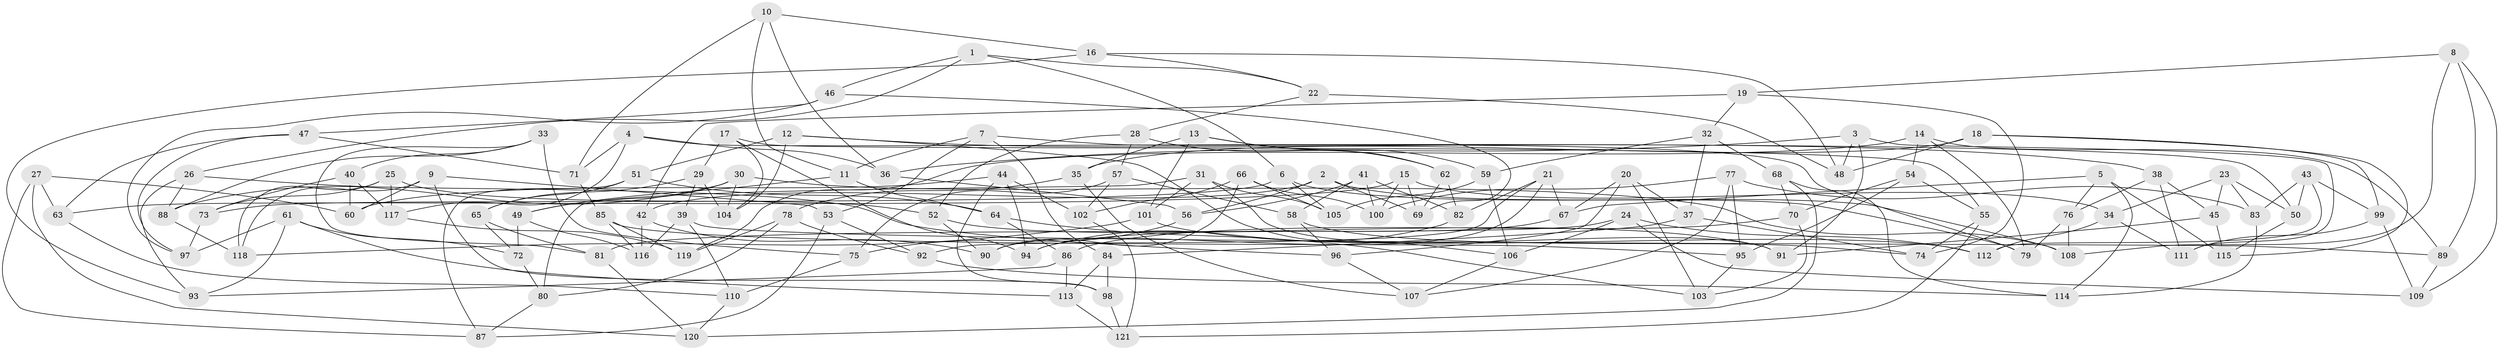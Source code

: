 // coarse degree distribution, {5: 0.2857142857142857, 6: 0.3469387755102041, 4: 0.12244897959183673, 7: 0.04081632653061224, 8: 0.16326530612244897, 9: 0.04081632653061224}
// Generated by graph-tools (version 1.1) at 2025/38/03/04/25 23:38:15]
// undirected, 121 vertices, 242 edges
graph export_dot {
  node [color=gray90,style=filled];
  1;
  2;
  3;
  4;
  5;
  6;
  7;
  8;
  9;
  10;
  11;
  12;
  13;
  14;
  15;
  16;
  17;
  18;
  19;
  20;
  21;
  22;
  23;
  24;
  25;
  26;
  27;
  28;
  29;
  30;
  31;
  32;
  33;
  34;
  35;
  36;
  37;
  38;
  39;
  40;
  41;
  42;
  43;
  44;
  45;
  46;
  47;
  48;
  49;
  50;
  51;
  52;
  53;
  54;
  55;
  56;
  57;
  58;
  59;
  60;
  61;
  62;
  63;
  64;
  65;
  66;
  67;
  68;
  69;
  70;
  71;
  72;
  73;
  74;
  75;
  76;
  77;
  78;
  79;
  80;
  81;
  82;
  83;
  84;
  85;
  86;
  87;
  88;
  89;
  90;
  91;
  92;
  93;
  94;
  95;
  96;
  97;
  98;
  99;
  100;
  101;
  102;
  103;
  104;
  105;
  106;
  107;
  108;
  109;
  110;
  111;
  112;
  113;
  114;
  115;
  116;
  117;
  118;
  119;
  120;
  121;
  1 -- 26;
  1 -- 22;
  1 -- 6;
  1 -- 46;
  2 -- 69;
  2 -- 56;
  2 -- 42;
  2 -- 108;
  3 -- 36;
  3 -- 48;
  3 -- 91;
  3 -- 111;
  4 -- 117;
  4 -- 50;
  4 -- 36;
  4 -- 71;
  5 -- 67;
  5 -- 76;
  5 -- 114;
  5 -- 115;
  6 -- 73;
  6 -- 79;
  6 -- 105;
  7 -- 84;
  7 -- 79;
  7 -- 53;
  7 -- 11;
  8 -- 19;
  8 -- 108;
  8 -- 89;
  8 -- 109;
  9 -- 60;
  9 -- 53;
  9 -- 118;
  9 -- 98;
  10 -- 36;
  10 -- 16;
  10 -- 11;
  10 -- 71;
  11 -- 49;
  11 -- 64;
  12 -- 51;
  12 -- 106;
  12 -- 38;
  12 -- 104;
  13 -- 35;
  13 -- 62;
  13 -- 59;
  13 -- 101;
  14 -- 119;
  14 -- 89;
  14 -- 79;
  14 -- 54;
  15 -- 100;
  15 -- 69;
  15 -- 34;
  15 -- 63;
  16 -- 48;
  16 -- 22;
  16 -- 93;
  17 -- 29;
  17 -- 94;
  17 -- 55;
  17 -- 104;
  18 -- 115;
  18 -- 48;
  18 -- 35;
  18 -- 99;
  19 -- 74;
  19 -- 32;
  19 -- 42;
  20 -- 96;
  20 -- 67;
  20 -- 103;
  20 -- 37;
  21 -- 90;
  21 -- 92;
  21 -- 82;
  21 -- 67;
  22 -- 28;
  22 -- 48;
  23 -- 34;
  23 -- 83;
  23 -- 45;
  23 -- 50;
  24 -- 112;
  24 -- 109;
  24 -- 106;
  24 -- 81;
  25 -- 73;
  25 -- 52;
  25 -- 118;
  25 -- 117;
  26 -- 96;
  26 -- 93;
  26 -- 88;
  27 -- 63;
  27 -- 87;
  27 -- 120;
  27 -- 60;
  28 -- 52;
  28 -- 62;
  28 -- 57;
  29 -- 104;
  29 -- 65;
  29 -- 39;
  30 -- 108;
  30 -- 104;
  30 -- 49;
  30 -- 88;
  31 -- 105;
  31 -- 91;
  31 -- 80;
  31 -- 101;
  32 -- 68;
  32 -- 37;
  32 -- 59;
  33 -- 88;
  33 -- 81;
  33 -- 75;
  33 -- 40;
  34 -- 111;
  34 -- 112;
  35 -- 78;
  35 -- 107;
  36 -- 56;
  37 -- 74;
  37 -- 84;
  38 -- 45;
  38 -- 111;
  38 -- 76;
  39 -- 89;
  39 -- 110;
  39 -- 116;
  40 -- 60;
  40 -- 73;
  40 -- 117;
  41 -- 100;
  41 -- 56;
  41 -- 82;
  41 -- 58;
  42 -- 90;
  42 -- 116;
  43 -- 112;
  43 -- 99;
  43 -- 50;
  43 -- 83;
  44 -- 98;
  44 -- 60;
  44 -- 102;
  44 -- 94;
  45 -- 115;
  45 -- 91;
  46 -- 69;
  46 -- 47;
  46 -- 97;
  47 -- 63;
  47 -- 97;
  47 -- 71;
  49 -- 72;
  49 -- 116;
  50 -- 115;
  51 -- 65;
  51 -- 87;
  51 -- 64;
  52 -- 90;
  52 -- 91;
  53 -- 92;
  53 -- 87;
  54 -- 70;
  54 -- 55;
  54 -- 95;
  55 -- 74;
  55 -- 121;
  56 -- 75;
  57 -- 58;
  57 -- 102;
  57 -- 75;
  58 -- 96;
  58 -- 74;
  59 -- 105;
  59 -- 106;
  61 -- 72;
  61 -- 93;
  61 -- 97;
  61 -- 113;
  62 -- 69;
  62 -- 82;
  63 -- 110;
  64 -- 86;
  64 -- 103;
  65 -- 81;
  65 -- 72;
  66 -- 102;
  66 -- 105;
  66 -- 100;
  66 -- 90;
  67 -- 94;
  68 -- 70;
  68 -- 120;
  68 -- 114;
  70 -- 103;
  70 -- 86;
  71 -- 85;
  72 -- 80;
  73 -- 97;
  75 -- 110;
  76 -- 108;
  76 -- 79;
  77 -- 95;
  77 -- 100;
  77 -- 107;
  77 -- 83;
  78 -- 92;
  78 -- 80;
  78 -- 119;
  80 -- 87;
  81 -- 120;
  82 -- 94;
  83 -- 114;
  84 -- 113;
  84 -- 98;
  85 -- 116;
  85 -- 95;
  85 -- 119;
  86 -- 113;
  86 -- 93;
  88 -- 118;
  89 -- 109;
  92 -- 114;
  95 -- 103;
  96 -- 107;
  98 -- 121;
  99 -- 111;
  99 -- 109;
  101 -- 112;
  101 -- 118;
  102 -- 121;
  106 -- 107;
  110 -- 120;
  113 -- 121;
  117 -- 119;
}
